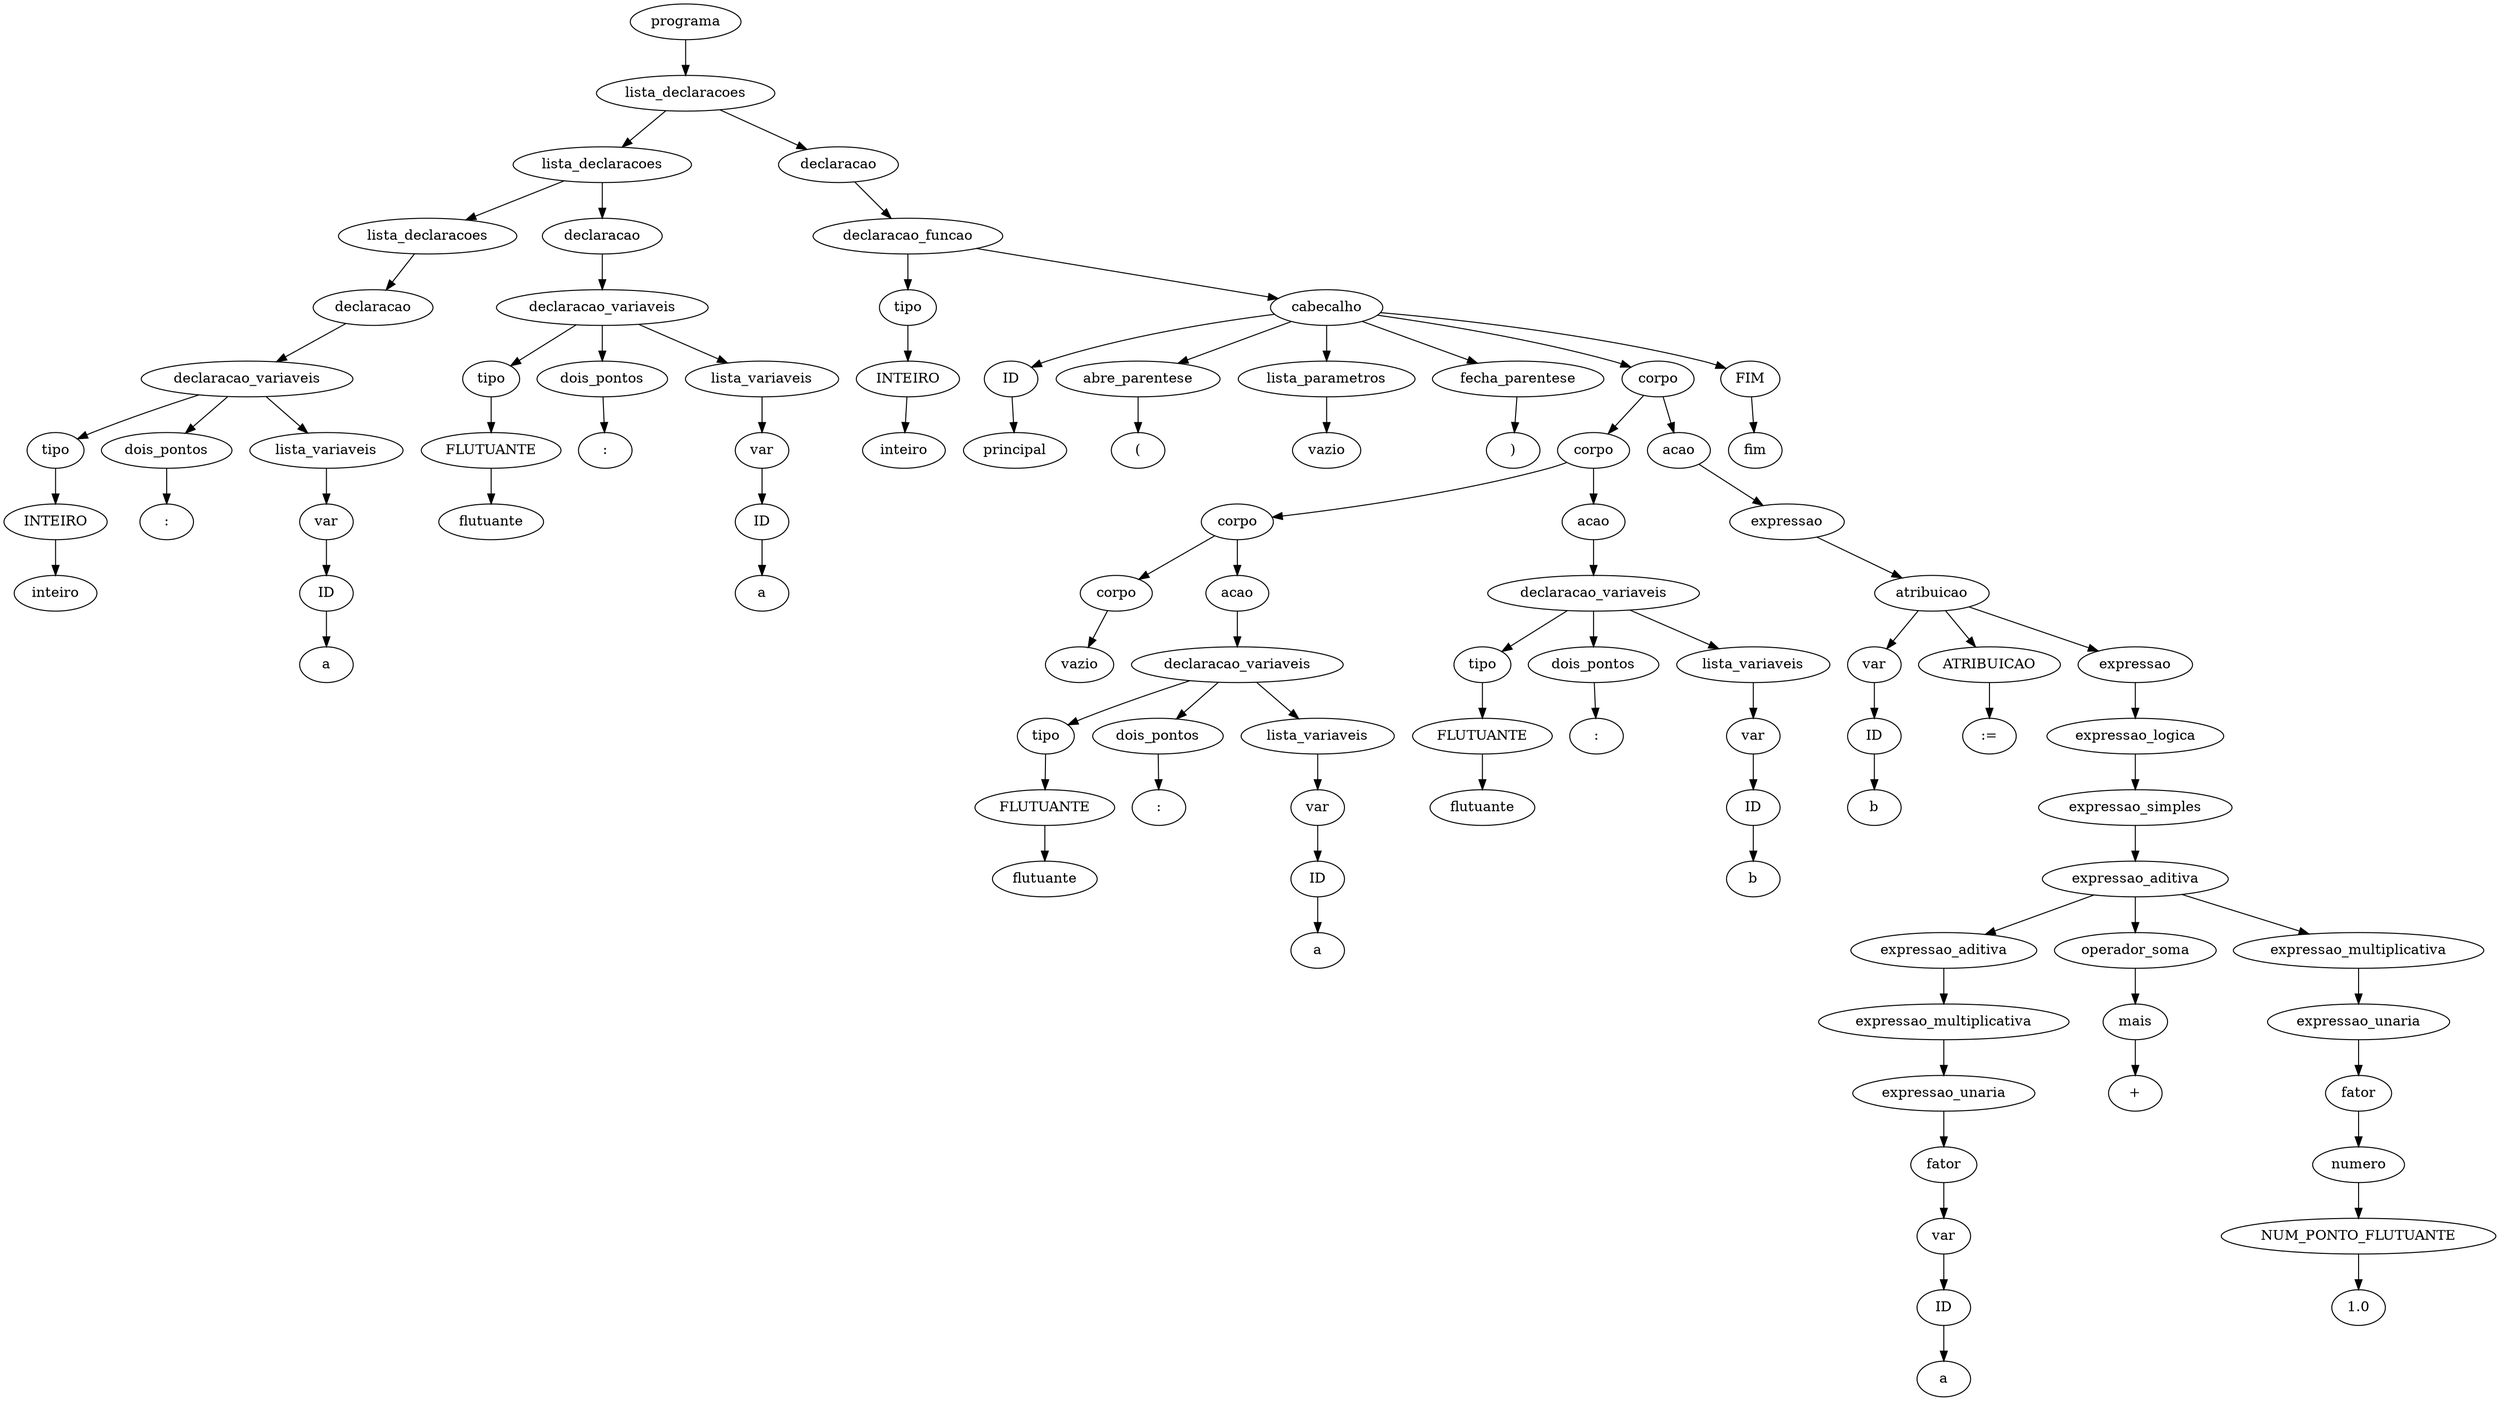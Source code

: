 digraph tree {
    "0x7f082fe668b0" [label="programa"];
    "0x7f082fe66f70" [label="lista_declaracoes"];
    "0x7f082fe66700" [label="lista_declaracoes"];
    "0x7f082fef7550" [label="lista_declaracoes"];
    "0x7f081c0d28b0" [label="declaracao"];
    "0x7f082fef73a0" [label="declaracao_variaveis"];
    "0x7f082fef74c0" [label="tipo"];
    "0x7f082fef7520" [label="INTEIRO"];
    "0x7f082fef7490" [label="inteiro"];
    "0x7f082fef7220" [label="dois_pontos"];
    "0x7f082fe66790" [label=":"];
    "0x7f082fef7280" [label="lista_variaveis"];
    "0x7f082fef7430" [label="var"];
    "0x7f081c0d2820" [label="ID"];
    "0x7f082fe66820" [label="a"];
    "0x7f082fe66640" [label="declaracao"];
    "0x7f082fe66580" [label="declaracao_variaveis"];
    "0x7f082fe66850" [label="tipo"];
    "0x7f082fe665b0" [label="FLUTUANTE"];
    "0x7f082fe66730" [label="flutuante"];
    "0x7f082fe669d0" [label="dois_pontos"];
    "0x7f082fe66a00" [label=":"];
    "0x7f082fe666d0" [label="lista_variaveis"];
    "0x7f082fe665e0" [label="var"];
    "0x7f082fe66610" [label="ID"];
    "0x7f082fe66910" [label="a"];
    "0x7f082fe66a60" [label="declaracao"];
    "0x7f082fe666a0" [label="declaracao_funcao"];
    "0x7f082fef7460" [label="tipo"];
    "0x7f082fef75b0" [label="INTEIRO"];
    "0x7f082fe66a90" [label="inteiro"];
    "0x7f082fe66d60" [label="cabecalho"];
    "0x7f082fd9c1f0" [label="ID"];
    "0x7f082fd9c220" [label="principal"];
    "0x7f082fd9c850" [label="abre_parentese"];
    "0x7f082fd9c880" [label="("];
    "0x7f082fe66bb0" [label="lista_parametros"];
    "0x7f082fe66940" [label="vazio"];
    "0x7f082fd9c8e0" [label="fecha_parentese"];
    "0x7f082fd9c940" [label=")"];
    "0x7f082fd9c7c0" [label="corpo"];
    "0x7f082fe66f40" [label="corpo"];
    "0x7f082fe66e50" [label="corpo"];
    "0x7f082fe66cd0" [label="corpo"];
    "0x7f082fe66ac0" [label="vazio"];
    "0x7f082fe66d00" [label="acao"];
    "0x7f082fe66df0" [label="declaracao_variaveis"];
    "0x7f082fe66be0" [label="tipo"];
    "0x7f082fe66c40" [label="FLUTUANTE"];
    "0x7f082fe66dc0" [label="flutuante"];
    "0x7f082fe66eb0" [label="dois_pontos"];
    "0x7f082fe66fd0" [label=":"];
    "0x7f082fe66e20" [label="lista_variaveis"];
    "0x7f082fe66c70" [label="var"];
    "0x7f082fe66c10" [label="ID"];
    "0x7f082fe66f10" [label="a"];
    "0x7f082fe66fa0" [label="acao"];
    "0x7f082fd9c070" [label="declaracao_variaveis"];
    "0x7f082fe66b50" [label="tipo"];
    "0x7f082fe66ca0" [label="FLUTUANTE"];
    "0x7f082fd9c040" [label="flutuante"];
    "0x7f082fd9c130" [label="dois_pontos"];
    "0x7f082fd9c250" [label=":"];
    "0x7f082fd9c0a0" [label="lista_variaveis"];
    "0x7f082fe66ee0" [label="var"];
    "0x7f082fe66e80" [label="ID"];
    "0x7f082fd9c190" [label="b"];
    "0x7f082fd9c790" [label="acao"];
    "0x7f082fd9c0d0" [label="expressao"];
    "0x7f082fd9c4c0" [label="atribuicao"];
    "0x7f082fe66d90" [label="var"];
    "0x7f082fe66d30" [label="ID"];
    "0x7f082fd9c280" [label="b"];
    "0x7f082fd9c460" [label="ATRIBUICAO"];
    "0x7f082fd9c730" [label=":="];
    "0x7f082fd9c700" [label="expressao"];
    "0x7f082fd9c6d0" [label="expressao_logica"];
    "0x7f082fd9c430" [label="expressao_simples"];
    "0x7f082fd9c520" [label="expressao_aditiva"];
    "0x7f082fd9c310" [label="expressao_aditiva"];
    "0x7f082fd9c400" [label="expressao_multiplicativa"];
    "0x7f082fd9c2b0" [label="expressao_unaria"];
    "0x7f082fd9c2e0" [label="fator"];
    "0x7f082fd9c160" [label="var"];
    "0x7f082fd9c100" [label="ID"];
    "0x7f082fd9c3d0" [label="a"];
    "0x7f082fd9c580" [label="operador_soma"];
    "0x7f082fd9c3a0" [label="mais"];
    "0x7f082fd9c490" [label="+"];
    "0x7f082fd9c6a0" [label="expressao_multiplicativa"];
    "0x7f082fd9c5b0" [label="expressao_unaria"];
    "0x7f082fd9c4f0" [label="fator"];
    "0x7f082fd9c340" [label="numero"];
    "0x7f082fd9c370" [label="NUM_PONTO_FLUTUANTE"];
    "0x7f082fd9c670" [label="1.0"];
    "0x7f082fd9c9a0" [label="FIM"];
    "0x7f082fd9ca00" [label="fim"];
    "0x7f082fe668b0" -> "0x7f082fe66f70";
    "0x7f082fe66f70" -> "0x7f082fe66700";
    "0x7f082fe66f70" -> "0x7f082fe66a60";
    "0x7f082fe66700" -> "0x7f082fef7550";
    "0x7f082fe66700" -> "0x7f082fe66640";
    "0x7f082fef7550" -> "0x7f081c0d28b0";
    "0x7f081c0d28b0" -> "0x7f082fef73a0";
    "0x7f082fef73a0" -> "0x7f082fef74c0";
    "0x7f082fef73a0" -> "0x7f082fef7220";
    "0x7f082fef73a0" -> "0x7f082fef7280";
    "0x7f082fef74c0" -> "0x7f082fef7520";
    "0x7f082fef7520" -> "0x7f082fef7490";
    "0x7f082fef7220" -> "0x7f082fe66790";
    "0x7f082fef7280" -> "0x7f082fef7430";
    "0x7f082fef7430" -> "0x7f081c0d2820";
    "0x7f081c0d2820" -> "0x7f082fe66820";
    "0x7f082fe66640" -> "0x7f082fe66580";
    "0x7f082fe66580" -> "0x7f082fe66850";
    "0x7f082fe66580" -> "0x7f082fe669d0";
    "0x7f082fe66580" -> "0x7f082fe666d0";
    "0x7f082fe66850" -> "0x7f082fe665b0";
    "0x7f082fe665b0" -> "0x7f082fe66730";
    "0x7f082fe669d0" -> "0x7f082fe66a00";
    "0x7f082fe666d0" -> "0x7f082fe665e0";
    "0x7f082fe665e0" -> "0x7f082fe66610";
    "0x7f082fe66610" -> "0x7f082fe66910";
    "0x7f082fe66a60" -> "0x7f082fe666a0";
    "0x7f082fe666a0" -> "0x7f082fef7460";
    "0x7f082fe666a0" -> "0x7f082fe66d60";
    "0x7f082fef7460" -> "0x7f082fef75b0";
    "0x7f082fef75b0" -> "0x7f082fe66a90";
    "0x7f082fe66d60" -> "0x7f082fd9c1f0";
    "0x7f082fe66d60" -> "0x7f082fd9c850";
    "0x7f082fe66d60" -> "0x7f082fe66bb0";
    "0x7f082fe66d60" -> "0x7f082fd9c8e0";
    "0x7f082fe66d60" -> "0x7f082fd9c7c0";
    "0x7f082fe66d60" -> "0x7f082fd9c9a0";
    "0x7f082fd9c1f0" -> "0x7f082fd9c220";
    "0x7f082fd9c850" -> "0x7f082fd9c880";
    "0x7f082fe66bb0" -> "0x7f082fe66940";
    "0x7f082fd9c8e0" -> "0x7f082fd9c940";
    "0x7f082fd9c7c0" -> "0x7f082fe66f40";
    "0x7f082fd9c7c0" -> "0x7f082fd9c790";
    "0x7f082fe66f40" -> "0x7f082fe66e50";
    "0x7f082fe66f40" -> "0x7f082fe66fa0";
    "0x7f082fe66e50" -> "0x7f082fe66cd0";
    "0x7f082fe66e50" -> "0x7f082fe66d00";
    "0x7f082fe66cd0" -> "0x7f082fe66ac0";
    "0x7f082fe66d00" -> "0x7f082fe66df0";
    "0x7f082fe66df0" -> "0x7f082fe66be0";
    "0x7f082fe66df0" -> "0x7f082fe66eb0";
    "0x7f082fe66df0" -> "0x7f082fe66e20";
    "0x7f082fe66be0" -> "0x7f082fe66c40";
    "0x7f082fe66c40" -> "0x7f082fe66dc0";
    "0x7f082fe66eb0" -> "0x7f082fe66fd0";
    "0x7f082fe66e20" -> "0x7f082fe66c70";
    "0x7f082fe66c70" -> "0x7f082fe66c10";
    "0x7f082fe66c10" -> "0x7f082fe66f10";
    "0x7f082fe66fa0" -> "0x7f082fd9c070";
    "0x7f082fd9c070" -> "0x7f082fe66b50";
    "0x7f082fd9c070" -> "0x7f082fd9c130";
    "0x7f082fd9c070" -> "0x7f082fd9c0a0";
    "0x7f082fe66b50" -> "0x7f082fe66ca0";
    "0x7f082fe66ca0" -> "0x7f082fd9c040";
    "0x7f082fd9c130" -> "0x7f082fd9c250";
    "0x7f082fd9c0a0" -> "0x7f082fe66ee0";
    "0x7f082fe66ee0" -> "0x7f082fe66e80";
    "0x7f082fe66e80" -> "0x7f082fd9c190";
    "0x7f082fd9c790" -> "0x7f082fd9c0d0";
    "0x7f082fd9c0d0" -> "0x7f082fd9c4c0";
    "0x7f082fd9c4c0" -> "0x7f082fe66d90";
    "0x7f082fd9c4c0" -> "0x7f082fd9c460";
    "0x7f082fd9c4c0" -> "0x7f082fd9c700";
    "0x7f082fe66d90" -> "0x7f082fe66d30";
    "0x7f082fe66d30" -> "0x7f082fd9c280";
    "0x7f082fd9c460" -> "0x7f082fd9c730";
    "0x7f082fd9c700" -> "0x7f082fd9c6d0";
    "0x7f082fd9c6d0" -> "0x7f082fd9c430";
    "0x7f082fd9c430" -> "0x7f082fd9c520";
    "0x7f082fd9c520" -> "0x7f082fd9c310";
    "0x7f082fd9c520" -> "0x7f082fd9c580";
    "0x7f082fd9c520" -> "0x7f082fd9c6a0";
    "0x7f082fd9c310" -> "0x7f082fd9c400";
    "0x7f082fd9c400" -> "0x7f082fd9c2b0";
    "0x7f082fd9c2b0" -> "0x7f082fd9c2e0";
    "0x7f082fd9c2e0" -> "0x7f082fd9c160";
    "0x7f082fd9c160" -> "0x7f082fd9c100";
    "0x7f082fd9c100" -> "0x7f082fd9c3d0";
    "0x7f082fd9c580" -> "0x7f082fd9c3a0";
    "0x7f082fd9c3a0" -> "0x7f082fd9c490";
    "0x7f082fd9c6a0" -> "0x7f082fd9c5b0";
    "0x7f082fd9c5b0" -> "0x7f082fd9c4f0";
    "0x7f082fd9c4f0" -> "0x7f082fd9c340";
    "0x7f082fd9c340" -> "0x7f082fd9c370";
    "0x7f082fd9c370" -> "0x7f082fd9c670";
    "0x7f082fd9c9a0" -> "0x7f082fd9ca00";
}
